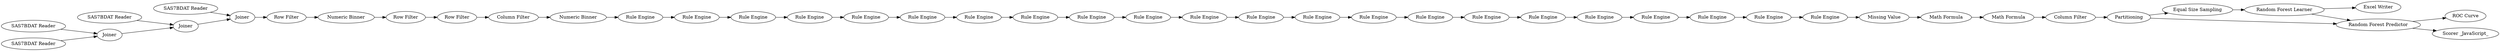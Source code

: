 digraph {
	"-3275120809102533510_29" [label="Rule Engine"]
	"-3275120809102533510_46" [label="Excel Writer"]
	"-3275120809102533510_49" [label="Rule Engine"]
	"-3275120809102533510_9" [label="Numeric Binner"]
	"-3275120809102533510_13" [label="Numeric Binner"]
	"-3275120809102533510_54" [label="Rule Engine"]
	"-3275120809102533510_42" [label=Partitioning]
	"-3275120809102533510_41" [label="ROC Curve"]
	"-3275120809102533510_23" [label="Rule Engine"]
	"-3275120809102533510_28" [label="Rule Engine"]
	"-3275120809102533510_18" [label="Rule Engine"]
	"-3275120809102533510_33" [label="Rule Engine"]
	"-3275120809102533510_24" [label="Rule Engine"]
	"-3275120809102533510_15" [label="Missing Value"]
	"-3275120809102533510_22" [label="Rule Engine"]
	"-3275120809102533510_21" [label="Rule Engine"]
	"-3275120809102533510_47" [label="Column Filter"]
	"-3275120809102533510_12" [label="Row Filter"]
	"-3275120809102533510_25" [label="Rule Engine"]
	"-3275120809102533510_50" [label="Rule Engine"]
	"-3275120809102533510_4" [label="SAS7BDAT Reader"]
	"-3275120809102533510_40" [label="Scorer _JavaScript_"]
	"-3275120809102533510_17" [label="Rule Engine"]
	"-3275120809102533510_3" [label="SAS7BDAT Reader"]
	"-3275120809102533510_11" [label="Column Filter"]
	"-3275120809102533510_27" [label="Rule Engine"]
	"-3275120809102533510_7" [label=Joiner]
	"-3275120809102533510_20" [label="Math Formula"]
	"-3275120809102533510_5" [label=Joiner]
	"-3275120809102533510_14" [label="Rule Engine"]
	"-3275120809102533510_26" [label="Rule Engine"]
	"-3275120809102533510_43" [label="Equal Size Sampling"]
	"-3275120809102533510_44" [label="Random Forest Learner"]
	"-3275120809102533510_48" [label="Rule Engine"]
	"-3275120809102533510_53" [label="Rule Engine"]
	"-3275120809102533510_8" [label="Row Filter"]
	"-3275120809102533510_10" [label="Row Filter"]
	"-3275120809102533510_19" [label="Rule Engine"]
	"-3275120809102533510_52" [label="Rule Engine"]
	"-3275120809102533510_2" [label="SAS7BDAT Reader"]
	"-3275120809102533510_16" [label="Math Formula"]
	"-3275120809102533510_56" [label="Rule Engine"]
	"-3275120809102533510_6" [label=Joiner]
	"-3275120809102533510_1" [label="SAS7BDAT Reader"]
	"-3275120809102533510_45" [label="Random Forest Predictor"]
	"-3275120809102533510_51" [label="Rule Engine"]
	"-3275120809102533510_48" -> "-3275120809102533510_49"
	"-3275120809102533510_15" -> "-3275120809102533510_16"
	"-3275120809102533510_44" -> "-3275120809102533510_45"
	"-3275120809102533510_24" -> "-3275120809102533510_29"
	"-3275120809102533510_43" -> "-3275120809102533510_44"
	"-3275120809102533510_27" -> "-3275120809102533510_28"
	"-3275120809102533510_17" -> "-3275120809102533510_18"
	"-3275120809102533510_18" -> "-3275120809102533510_19"
	"-3275120809102533510_47" -> "-3275120809102533510_42"
	"-3275120809102533510_11" -> "-3275120809102533510_13"
	"-3275120809102533510_26" -> "-3275120809102533510_25"
	"-3275120809102533510_51" -> "-3275120809102533510_52"
	"-3275120809102533510_20" -> "-3275120809102533510_47"
	"-3275120809102533510_44" -> "-3275120809102533510_46"
	"-3275120809102533510_50" -> "-3275120809102533510_51"
	"-3275120809102533510_45" -> "-3275120809102533510_40"
	"-3275120809102533510_56" -> "-3275120809102533510_15"
	"-3275120809102533510_28" -> "-3275120809102533510_33"
	"-3275120809102533510_25" -> "-3275120809102533510_24"
	"-3275120809102533510_2" -> "-3275120809102533510_5"
	"-3275120809102533510_21" -> "-3275120809102533510_22"
	"-3275120809102533510_22" -> "-3275120809102533510_26"
	"-3275120809102533510_52" -> "-3275120809102533510_53"
	"-3275120809102533510_42" -> "-3275120809102533510_45"
	"-3275120809102533510_12" -> "-3275120809102533510_11"
	"-3275120809102533510_9" -> "-3275120809102533510_10"
	"-3275120809102533510_10" -> "-3275120809102533510_12"
	"-3275120809102533510_8" -> "-3275120809102533510_9"
	"-3275120809102533510_14" -> "-3275120809102533510_17"
	"-3275120809102533510_5" -> "-3275120809102533510_6"
	"-3275120809102533510_1" -> "-3275120809102533510_5"
	"-3275120809102533510_49" -> "-3275120809102533510_50"
	"-3275120809102533510_16" -> "-3275120809102533510_20"
	"-3275120809102533510_23" -> "-3275120809102533510_27"
	"-3275120809102533510_19" -> "-3275120809102533510_21"
	"-3275120809102533510_3" -> "-3275120809102533510_6"
	"-3275120809102533510_42" -> "-3275120809102533510_43"
	"-3275120809102533510_6" -> "-3275120809102533510_7"
	"-3275120809102533510_7" -> "-3275120809102533510_8"
	"-3275120809102533510_4" -> "-3275120809102533510_7"
	"-3275120809102533510_45" -> "-3275120809102533510_41"
	"-3275120809102533510_53" -> "-3275120809102533510_54"
	"-3275120809102533510_54" -> "-3275120809102533510_56"
	"-3275120809102533510_13" -> "-3275120809102533510_14"
	"-3275120809102533510_33" -> "-3275120809102533510_48"
	"-3275120809102533510_29" -> "-3275120809102533510_23"
	rankdir=LR
}
